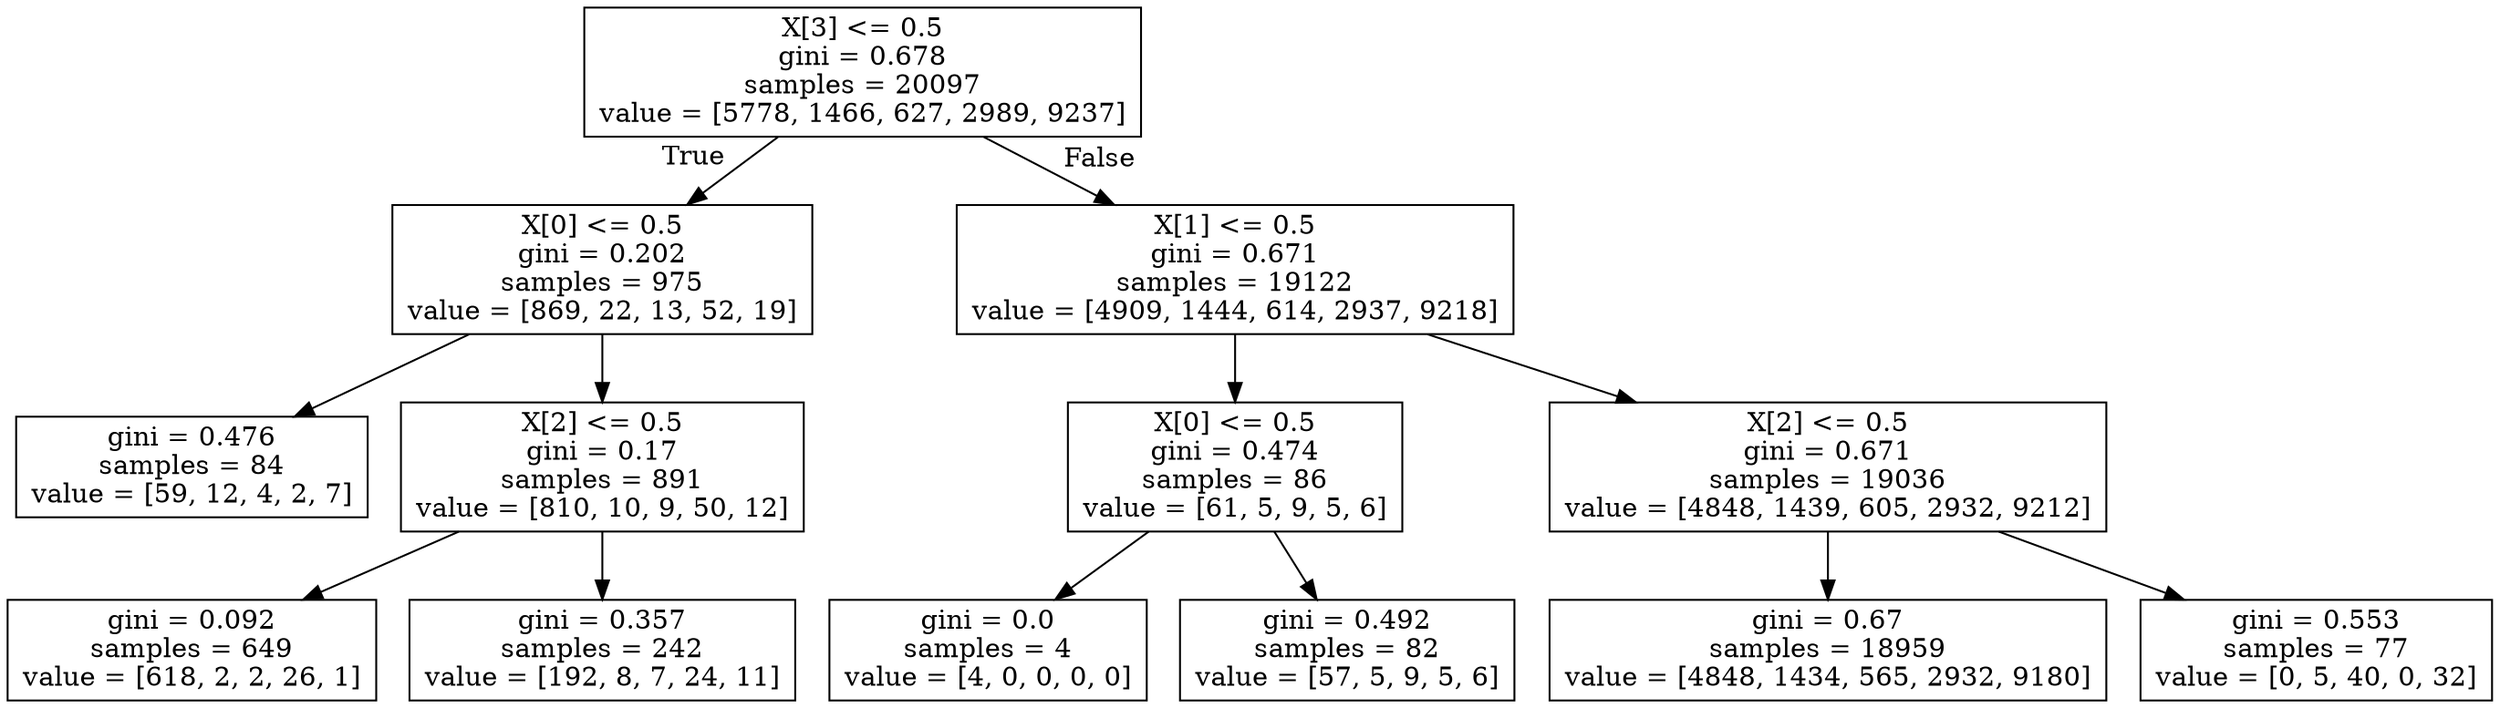 digraph Tree {
node [shape=box] ;
0 [label="X[3] <= 0.5\ngini = 0.678\nsamples = 20097\nvalue = [5778, 1466, 627, 2989, 9237]"] ;
1 [label="X[0] <= 0.5\ngini = 0.202\nsamples = 975\nvalue = [869, 22, 13, 52, 19]"] ;
0 -> 1 [labeldistance=2.5, labelangle=45, headlabel="True"] ;
2 [label="gini = 0.476\nsamples = 84\nvalue = [59, 12, 4, 2, 7]"] ;
1 -> 2 ;
3 [label="X[2] <= 0.5\ngini = 0.17\nsamples = 891\nvalue = [810, 10, 9, 50, 12]"] ;
1 -> 3 ;
4 [label="gini = 0.092\nsamples = 649\nvalue = [618, 2, 2, 26, 1]"] ;
3 -> 4 ;
5 [label="gini = 0.357\nsamples = 242\nvalue = [192, 8, 7, 24, 11]"] ;
3 -> 5 ;
6 [label="X[1] <= 0.5\ngini = 0.671\nsamples = 19122\nvalue = [4909, 1444, 614, 2937, 9218]"] ;
0 -> 6 [labeldistance=2.5, labelangle=-45, headlabel="False"] ;
7 [label="X[0] <= 0.5\ngini = 0.474\nsamples = 86\nvalue = [61, 5, 9, 5, 6]"] ;
6 -> 7 ;
8 [label="gini = 0.0\nsamples = 4\nvalue = [4, 0, 0, 0, 0]"] ;
7 -> 8 ;
9 [label="gini = 0.492\nsamples = 82\nvalue = [57, 5, 9, 5, 6]"] ;
7 -> 9 ;
10 [label="X[2] <= 0.5\ngini = 0.671\nsamples = 19036\nvalue = [4848, 1439, 605, 2932, 9212]"] ;
6 -> 10 ;
11 [label="gini = 0.67\nsamples = 18959\nvalue = [4848, 1434, 565, 2932, 9180]"] ;
10 -> 11 ;
12 [label="gini = 0.553\nsamples = 77\nvalue = [0, 5, 40, 0, 32]"] ;
10 -> 12 ;
}